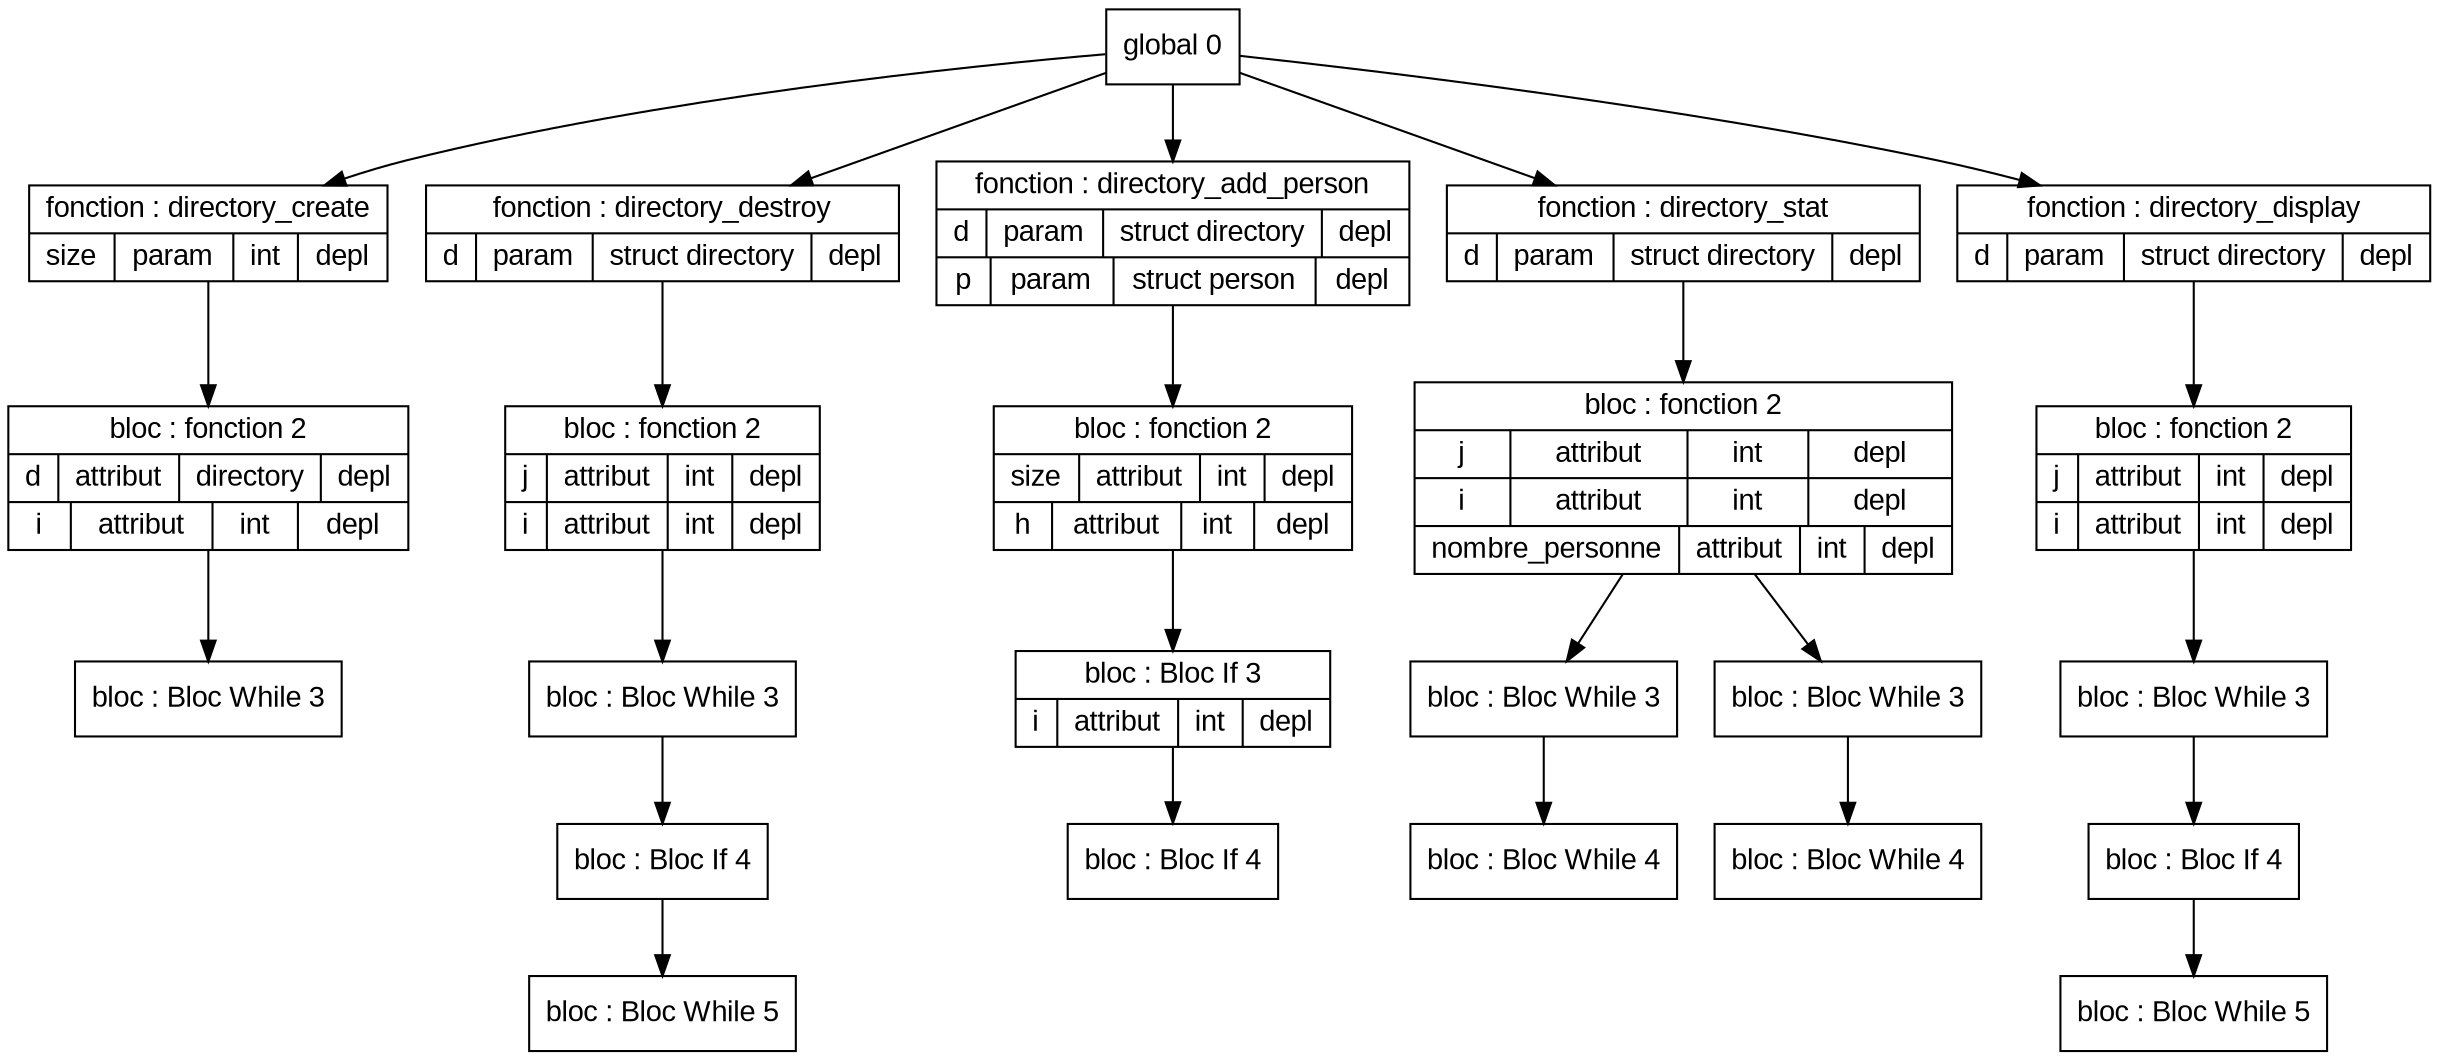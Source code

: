 digraph "tds"{

	node [fontname="Arial"];

	N3 [shape=record label="{ bloc : Bloc While  3
	}"];

	N2 [shape=record label="{ bloc : fonction  2
	| { d | attribut | directory | depl }
	| { i | attribut | int | depl }
	}"];

	N1 [shape=record label="{ fonction : directory_create
	| { size | param | int | depl }
	}"];

	N8 [shape=record label="{ bloc : Bloc While  5
	}"];

	N7 [shape=record label="{ bloc : Bloc If  4
	}"];

	N6 [shape=record label="{ bloc : Bloc While  3
	}"];

	N5 [shape=record label="{ bloc : fonction  2
	| { j | attribut | int | depl }
	| { i | attribut | int | depl }
	}"];

	N4 [shape=record label="{ fonction : directory_destroy
	| { d | param | struct directory | depl }
	}"];

	N12 [shape=record label="{ bloc : Bloc If  4
	}"];

	N11 [shape=record label="{ bloc : Bloc If  3
	| { i | attribut | int | depl }
	}"];

	N10 [shape=record label="{ bloc : fonction  2
	| { size | attribut | int | depl }
	| { h | attribut | int | depl }
	}"];

	N9 [shape=record label="{ fonction : directory_add_person
	| { d | param | struct directory | depl }
	| { p | param | struct person | depl }
	}"];

	N16 [shape=record label="{ bloc : Bloc While  4
	}"];

	N15 [shape=record label="{ bloc : Bloc While  3
	}"];

	N18 [shape=record label="{ bloc : Bloc While  4
	}"];

	N17 [shape=record label="{ bloc : Bloc While  3
	}"];

	N14 [shape=record label="{ bloc : fonction  2
	| { j | attribut | int | depl }
	| { i | attribut | int | depl }
	| { nombre_personne | attribut | int | depl }
	}"];

	N13 [shape=record label="{ fonction : directory_stat
	| { d | param | struct directory | depl }
	}"];

	N23 [shape=record label="{ bloc : Bloc While  5
	}"];

	N22 [shape=record label="{ bloc : Bloc If  4
	}"];

	N21 [shape=record label="{ bloc : Bloc While  3
	}"];

	N20 [shape=record label="{ bloc : fonction  2
	| { j | attribut | int | depl }
	| { i | attribut | int | depl }
	}"];

	N19 [shape=record label="{ fonction : directory_display
	| { d | param | struct directory | depl }
	}"];

	N0 [shape=record label="{ global 0
	}"];


	N0 -> N1; 
	N1 -> N2; 
	N2 -> N3; 
	N0 -> N4; 
	N4 -> N5; 
	N5 -> N6; 
	N6 -> N7; 
	N7 -> N8; 
	N0 -> N9; 
	N9 -> N10; 
	N10 -> N11; 
	N11 -> N12; 
	N0 -> N13; 
	N13 -> N14; 
	N14 -> N15; 
	N15 -> N16; 
	N14 -> N17; 
	N17 -> N18; 
	N0 -> N19; 
	N19 -> N20; 
	N20 -> N21; 
	N21 -> N22; 
	N22 -> N23; 
}
